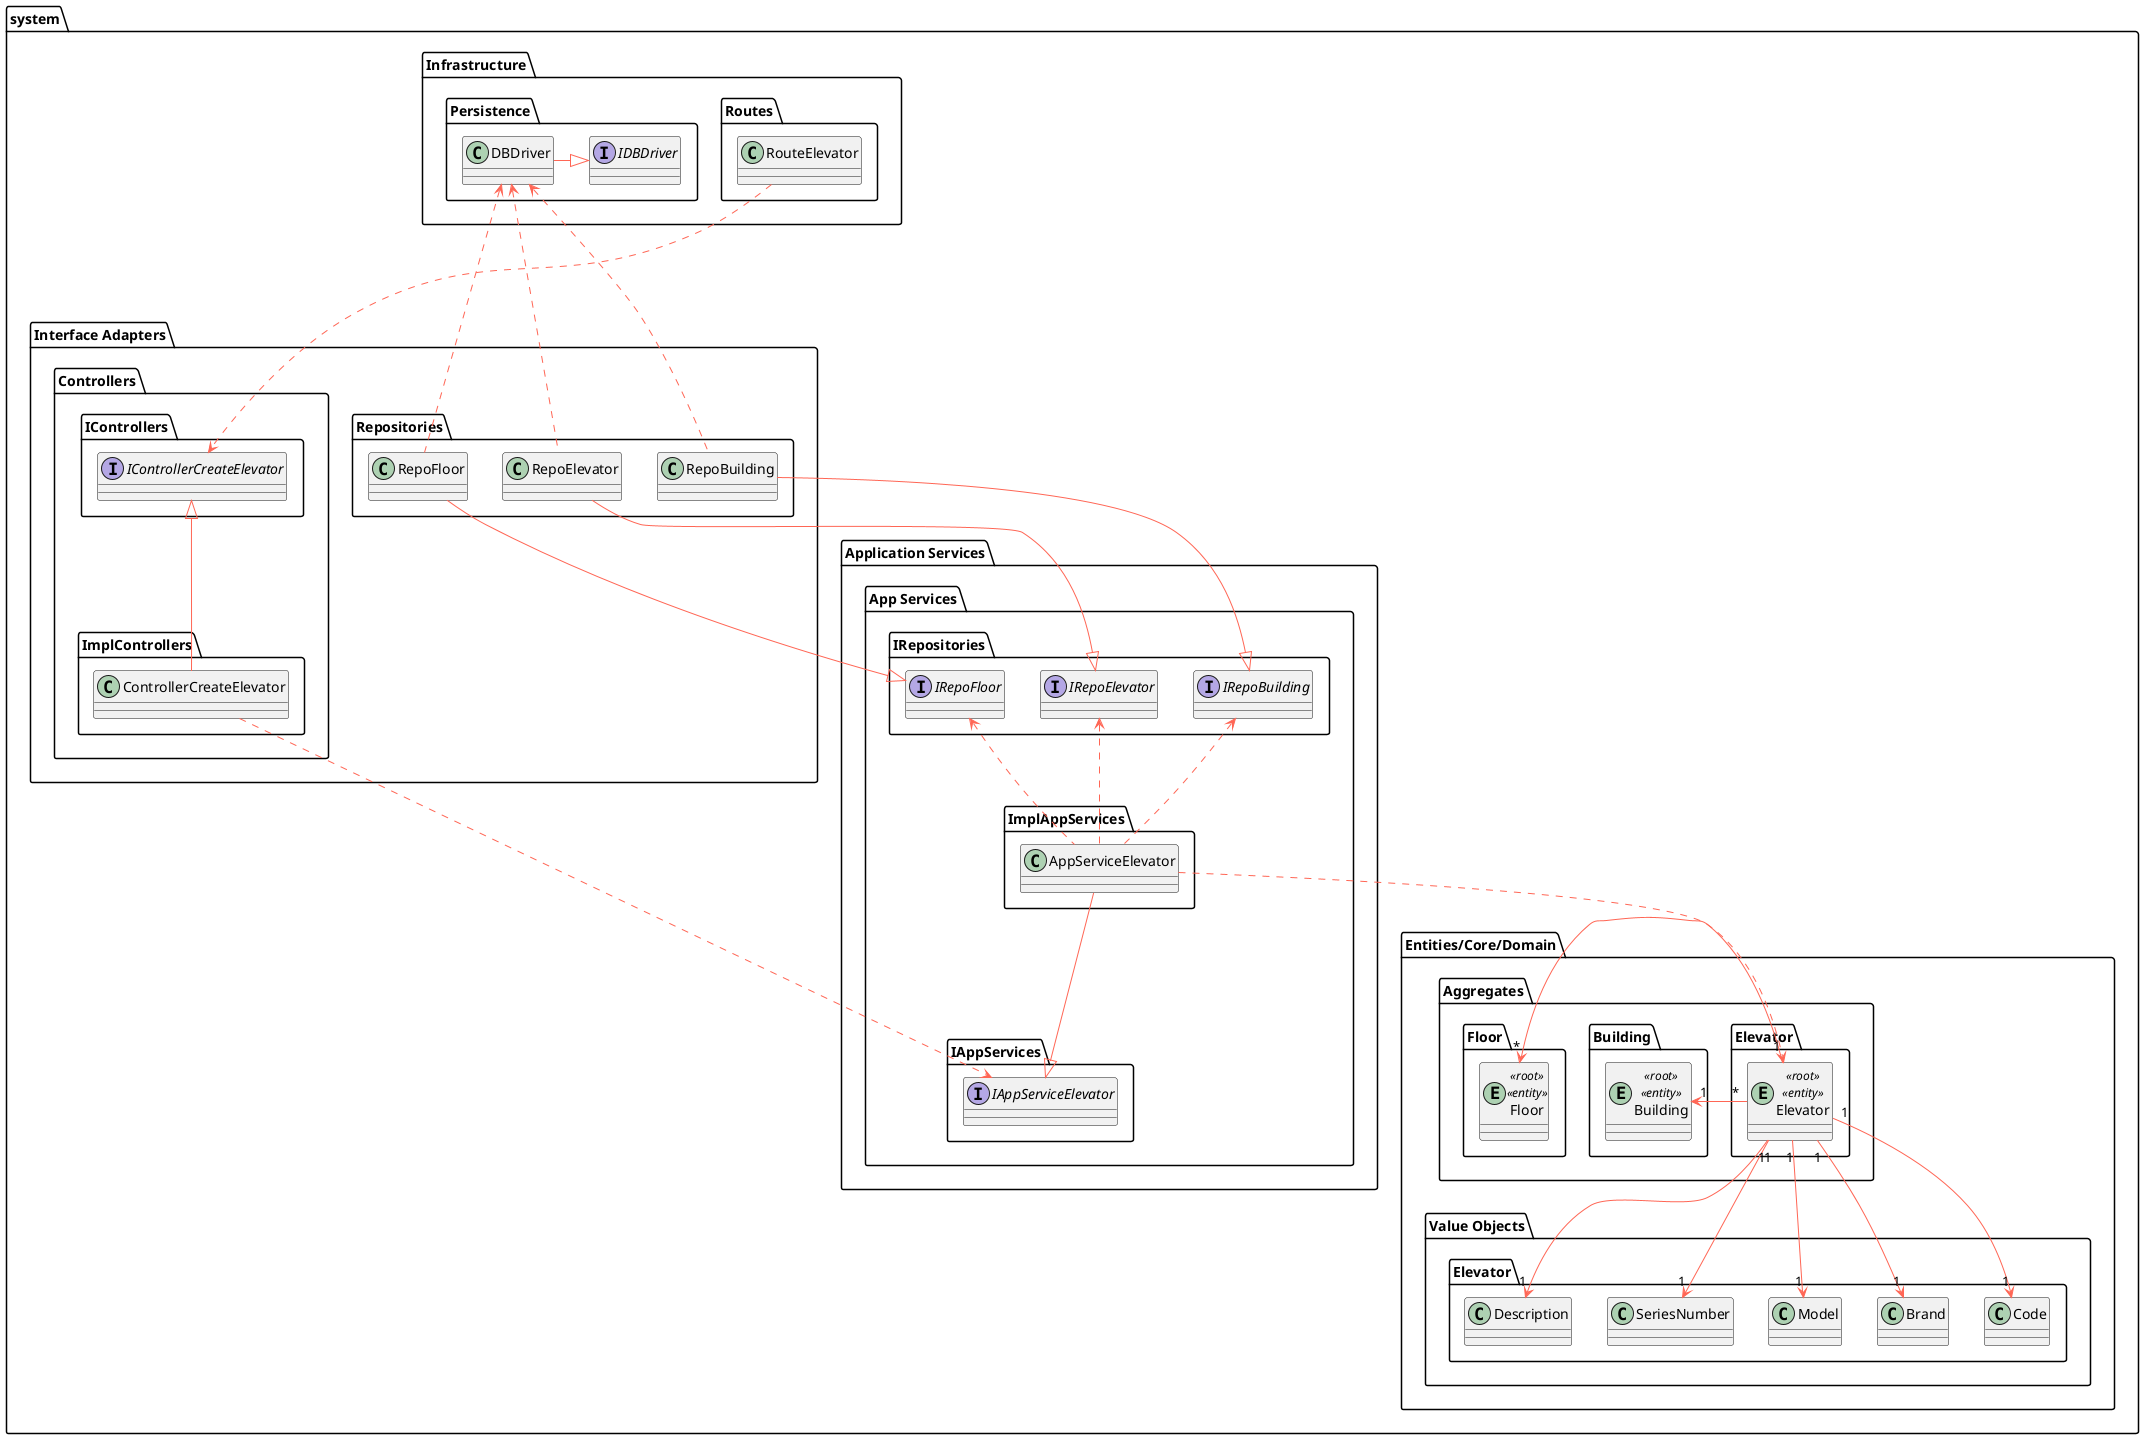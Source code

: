 @startuml

skinparam component {
    FontSize 16
    BackgroundColor<<Apache>> LightCoral
    BorderColor<<Apache>> #FF6655
    FontName Courier
    BorderColor black
    BackgroundColor DeepSkyBlue
    ArrowFontName Impact
    ArrowColor #FF6655
}

package system {
    package "Infrastructure" {
        package "Routes" {
            class RouteElevator
        }

        package "Persistence" {
            interface IDBDriver
            class DBDriver
        }

        DBDriver -right-|> IDBDriver
    }

    package "Interface Adapters" {
        package "Controllers" {
            package "IControllers" {
                interface IControllerCreateElevator
            }

            package "ImplControllers" {
                class ControllerCreateElevator
            }
            ControllerCreateElevator -up-|> IControllerCreateElevator
        }

        package "Repositories" {
            class RepoBuilding
            class RepoFloor
            class RepoElevator
        }

        RepoBuilding .up.> DBDriver
        RepoFloor .up.> DBDriver
        RepoElevator .up.> DBDriver

        RouteElevator ....> IControllerCreateElevator
    }

    package "Application Services" {
        package "App Services" {
            package "IAppServices" {
                interface IAppServiceElevator
            }

            package "ImplAppServices" {
                class AppServiceElevator
            }

            AppServiceElevator --|> IAppServiceElevator

            package "IRepositories" {
                interface IRepoBuilding
                interface IRepoFloor
                interface IRepoElevator
            }

            RepoBuilding --|> IRepoBuilding
            RepoFloor --|> IRepoFloor
            RepoElevator --|> IRepoElevator
        }

        ControllerCreateElevator ..> IAppServiceElevator

        AppServiceElevator .up.> IRepoBuilding
        AppServiceElevator .up.> IRepoFloor
        AppServiceElevator .up.> IRepoElevator
    }

    package "Entities/Core/Domain" {
        package "Aggregates" {

            package "Elevator" as a_elevator {
                entity Elevator <<root>> <<entity>>
            }

            package "Building" as a_building {
                entity Building <<root>> <<entity>>
            }

            package "Floor" as a_floor {
                entity Floor <<root>> <<entity>>
            }
        }

        package "Value Objects" {
            package "Elevator" as vo_elevator {
                class Code
                class Brand
                class Model
                class SeriesNumber
                class Description

            }
        }


        Elevator "1" --> "1" Code
        Elevator "1" --> "1" Brand
        Elevator "1" --> "1" Model
        Elevator "1" --> "1" SeriesNumber
        Elevator "1" --> "1" Description

        Elevator "*" -left-> "1" Building
        Elevator "1" -right-> "*" Floor


        AppServiceElevator ..> Elevator

        'package "Services" {
        '}
    }
}

@enduml

